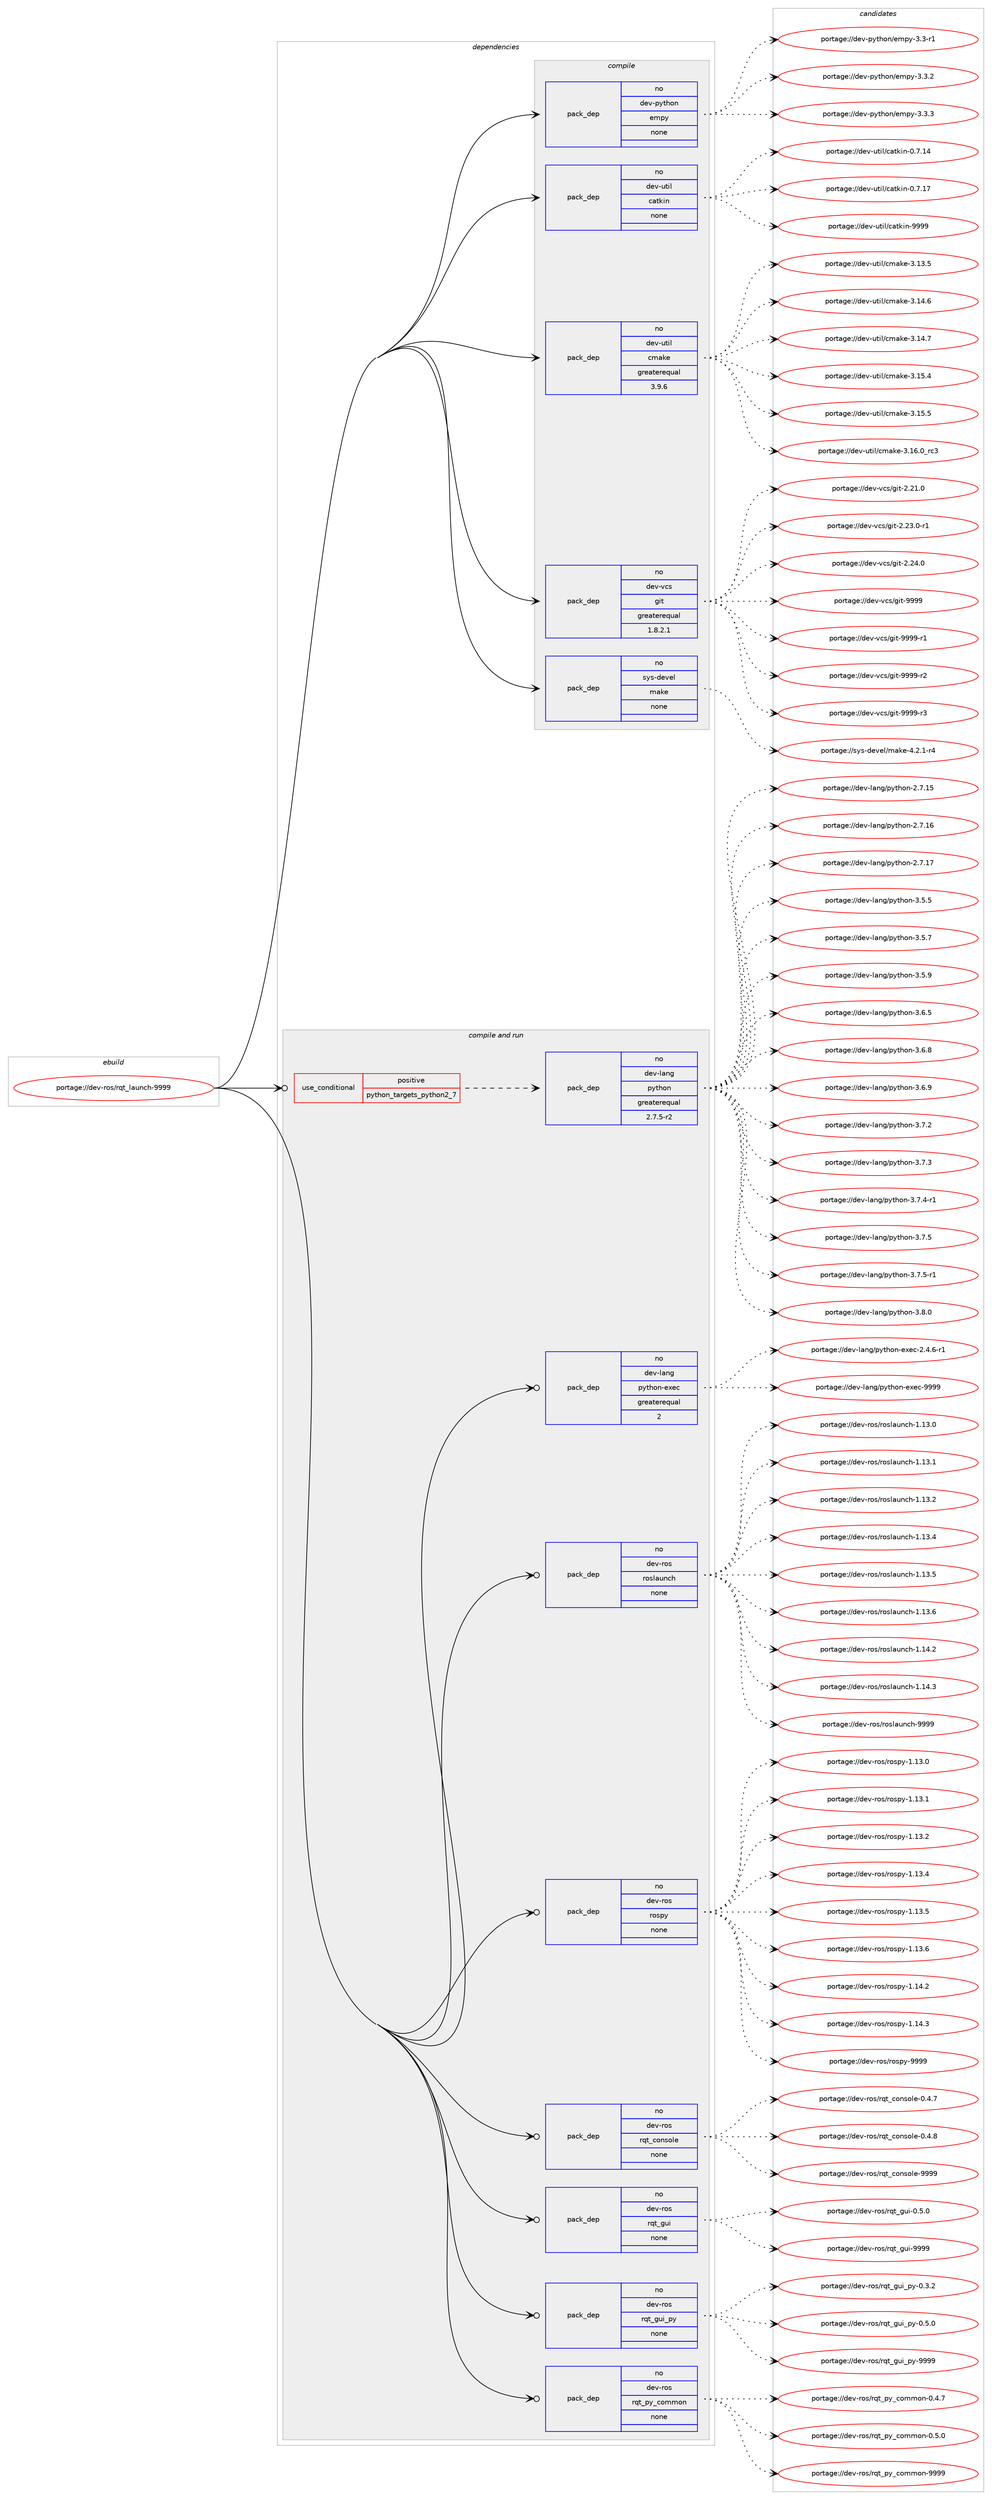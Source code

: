 digraph prolog {

# *************
# Graph options
# *************

newrank=true;
concentrate=true;
compound=true;
graph [rankdir=LR,fontname=Helvetica,fontsize=10,ranksep=1.5];#, ranksep=2.5, nodesep=0.2];
edge  [arrowhead=vee];
node  [fontname=Helvetica,fontsize=10];

# **********
# The ebuild
# **********

subgraph cluster_leftcol {
color=gray;
rank=same;
label=<<i>ebuild</i>>;
id [label="portage://dev-ros/rqt_launch-9999", color=red, width=4, href="../dev-ros/rqt_launch-9999.svg"];
}

# ****************
# The dependencies
# ****************

subgraph cluster_midcol {
color=gray;
label=<<i>dependencies</i>>;
subgraph cluster_compile {
fillcolor="#eeeeee";
style=filled;
label=<<i>compile</i>>;
subgraph pack152588 {
dependency200603 [label=<<TABLE BORDER="0" CELLBORDER="1" CELLSPACING="0" CELLPADDING="4" WIDTH="220"><TR><TD ROWSPAN="6" CELLPADDING="30">pack_dep</TD></TR><TR><TD WIDTH="110">no</TD></TR><TR><TD>dev-python</TD></TR><TR><TD>empy</TD></TR><TR><TD>none</TD></TR><TR><TD></TD></TR></TABLE>>, shape=none, color=blue];
}
id:e -> dependency200603:w [weight=20,style="solid",arrowhead="vee"];
subgraph pack152589 {
dependency200604 [label=<<TABLE BORDER="0" CELLBORDER="1" CELLSPACING="0" CELLPADDING="4" WIDTH="220"><TR><TD ROWSPAN="6" CELLPADDING="30">pack_dep</TD></TR><TR><TD WIDTH="110">no</TD></TR><TR><TD>dev-util</TD></TR><TR><TD>catkin</TD></TR><TR><TD>none</TD></TR><TR><TD></TD></TR></TABLE>>, shape=none, color=blue];
}
id:e -> dependency200604:w [weight=20,style="solid",arrowhead="vee"];
subgraph pack152590 {
dependency200605 [label=<<TABLE BORDER="0" CELLBORDER="1" CELLSPACING="0" CELLPADDING="4" WIDTH="220"><TR><TD ROWSPAN="6" CELLPADDING="30">pack_dep</TD></TR><TR><TD WIDTH="110">no</TD></TR><TR><TD>dev-util</TD></TR><TR><TD>cmake</TD></TR><TR><TD>greaterequal</TD></TR><TR><TD>3.9.6</TD></TR></TABLE>>, shape=none, color=blue];
}
id:e -> dependency200605:w [weight=20,style="solid",arrowhead="vee"];
subgraph pack152591 {
dependency200606 [label=<<TABLE BORDER="0" CELLBORDER="1" CELLSPACING="0" CELLPADDING="4" WIDTH="220"><TR><TD ROWSPAN="6" CELLPADDING="30">pack_dep</TD></TR><TR><TD WIDTH="110">no</TD></TR><TR><TD>dev-vcs</TD></TR><TR><TD>git</TD></TR><TR><TD>greaterequal</TD></TR><TR><TD>1.8.2.1</TD></TR></TABLE>>, shape=none, color=blue];
}
id:e -> dependency200606:w [weight=20,style="solid",arrowhead="vee"];
subgraph pack152592 {
dependency200607 [label=<<TABLE BORDER="0" CELLBORDER="1" CELLSPACING="0" CELLPADDING="4" WIDTH="220"><TR><TD ROWSPAN="6" CELLPADDING="30">pack_dep</TD></TR><TR><TD WIDTH="110">no</TD></TR><TR><TD>sys-devel</TD></TR><TR><TD>make</TD></TR><TR><TD>none</TD></TR><TR><TD></TD></TR></TABLE>>, shape=none, color=blue];
}
id:e -> dependency200607:w [weight=20,style="solid",arrowhead="vee"];
}
subgraph cluster_compileandrun {
fillcolor="#eeeeee";
style=filled;
label=<<i>compile and run</i>>;
subgraph cond44587 {
dependency200608 [label=<<TABLE BORDER="0" CELLBORDER="1" CELLSPACING="0" CELLPADDING="4"><TR><TD ROWSPAN="3" CELLPADDING="10">use_conditional</TD></TR><TR><TD>positive</TD></TR><TR><TD>python_targets_python2_7</TD></TR></TABLE>>, shape=none, color=red];
subgraph pack152593 {
dependency200609 [label=<<TABLE BORDER="0" CELLBORDER="1" CELLSPACING="0" CELLPADDING="4" WIDTH="220"><TR><TD ROWSPAN="6" CELLPADDING="30">pack_dep</TD></TR><TR><TD WIDTH="110">no</TD></TR><TR><TD>dev-lang</TD></TR><TR><TD>python</TD></TR><TR><TD>greaterequal</TD></TR><TR><TD>2.7.5-r2</TD></TR></TABLE>>, shape=none, color=blue];
}
dependency200608:e -> dependency200609:w [weight=20,style="dashed",arrowhead="vee"];
}
id:e -> dependency200608:w [weight=20,style="solid",arrowhead="odotvee"];
subgraph pack152594 {
dependency200610 [label=<<TABLE BORDER="0" CELLBORDER="1" CELLSPACING="0" CELLPADDING="4" WIDTH="220"><TR><TD ROWSPAN="6" CELLPADDING="30">pack_dep</TD></TR><TR><TD WIDTH="110">no</TD></TR><TR><TD>dev-lang</TD></TR><TR><TD>python-exec</TD></TR><TR><TD>greaterequal</TD></TR><TR><TD>2</TD></TR></TABLE>>, shape=none, color=blue];
}
id:e -> dependency200610:w [weight=20,style="solid",arrowhead="odotvee"];
subgraph pack152595 {
dependency200611 [label=<<TABLE BORDER="0" CELLBORDER="1" CELLSPACING="0" CELLPADDING="4" WIDTH="220"><TR><TD ROWSPAN="6" CELLPADDING="30">pack_dep</TD></TR><TR><TD WIDTH="110">no</TD></TR><TR><TD>dev-ros</TD></TR><TR><TD>roslaunch</TD></TR><TR><TD>none</TD></TR><TR><TD></TD></TR></TABLE>>, shape=none, color=blue];
}
id:e -> dependency200611:w [weight=20,style="solid",arrowhead="odotvee"];
subgraph pack152596 {
dependency200612 [label=<<TABLE BORDER="0" CELLBORDER="1" CELLSPACING="0" CELLPADDING="4" WIDTH="220"><TR><TD ROWSPAN="6" CELLPADDING="30">pack_dep</TD></TR><TR><TD WIDTH="110">no</TD></TR><TR><TD>dev-ros</TD></TR><TR><TD>rospy</TD></TR><TR><TD>none</TD></TR><TR><TD></TD></TR></TABLE>>, shape=none, color=blue];
}
id:e -> dependency200612:w [weight=20,style="solid",arrowhead="odotvee"];
subgraph pack152597 {
dependency200613 [label=<<TABLE BORDER="0" CELLBORDER="1" CELLSPACING="0" CELLPADDING="4" WIDTH="220"><TR><TD ROWSPAN="6" CELLPADDING="30">pack_dep</TD></TR><TR><TD WIDTH="110">no</TD></TR><TR><TD>dev-ros</TD></TR><TR><TD>rqt_console</TD></TR><TR><TD>none</TD></TR><TR><TD></TD></TR></TABLE>>, shape=none, color=blue];
}
id:e -> dependency200613:w [weight=20,style="solid",arrowhead="odotvee"];
subgraph pack152598 {
dependency200614 [label=<<TABLE BORDER="0" CELLBORDER="1" CELLSPACING="0" CELLPADDING="4" WIDTH="220"><TR><TD ROWSPAN="6" CELLPADDING="30">pack_dep</TD></TR><TR><TD WIDTH="110">no</TD></TR><TR><TD>dev-ros</TD></TR><TR><TD>rqt_gui</TD></TR><TR><TD>none</TD></TR><TR><TD></TD></TR></TABLE>>, shape=none, color=blue];
}
id:e -> dependency200614:w [weight=20,style="solid",arrowhead="odotvee"];
subgraph pack152599 {
dependency200615 [label=<<TABLE BORDER="0" CELLBORDER="1" CELLSPACING="0" CELLPADDING="4" WIDTH="220"><TR><TD ROWSPAN="6" CELLPADDING="30">pack_dep</TD></TR><TR><TD WIDTH="110">no</TD></TR><TR><TD>dev-ros</TD></TR><TR><TD>rqt_gui_py</TD></TR><TR><TD>none</TD></TR><TR><TD></TD></TR></TABLE>>, shape=none, color=blue];
}
id:e -> dependency200615:w [weight=20,style="solid",arrowhead="odotvee"];
subgraph pack152600 {
dependency200616 [label=<<TABLE BORDER="0" CELLBORDER="1" CELLSPACING="0" CELLPADDING="4" WIDTH="220"><TR><TD ROWSPAN="6" CELLPADDING="30">pack_dep</TD></TR><TR><TD WIDTH="110">no</TD></TR><TR><TD>dev-ros</TD></TR><TR><TD>rqt_py_common</TD></TR><TR><TD>none</TD></TR><TR><TD></TD></TR></TABLE>>, shape=none, color=blue];
}
id:e -> dependency200616:w [weight=20,style="solid",arrowhead="odotvee"];
}
subgraph cluster_run {
fillcolor="#eeeeee";
style=filled;
label=<<i>run</i>>;
}
}

# **************
# The candidates
# **************

subgraph cluster_choices {
rank=same;
color=gray;
label=<<i>candidates</i>>;

subgraph choice152588 {
color=black;
nodesep=1;
choiceportage1001011184511212111610411111047101109112121455146514511449 [label="portage://dev-python/empy-3.3-r1", color=red, width=4,href="../dev-python/empy-3.3-r1.svg"];
choiceportage1001011184511212111610411111047101109112121455146514650 [label="portage://dev-python/empy-3.3.2", color=red, width=4,href="../dev-python/empy-3.3.2.svg"];
choiceportage1001011184511212111610411111047101109112121455146514651 [label="portage://dev-python/empy-3.3.3", color=red, width=4,href="../dev-python/empy-3.3.3.svg"];
dependency200603:e -> choiceportage1001011184511212111610411111047101109112121455146514511449:w [style=dotted,weight="100"];
dependency200603:e -> choiceportage1001011184511212111610411111047101109112121455146514650:w [style=dotted,weight="100"];
dependency200603:e -> choiceportage1001011184511212111610411111047101109112121455146514651:w [style=dotted,weight="100"];
}
subgraph choice152589 {
color=black;
nodesep=1;
choiceportage1001011184511711610510847999711610710511045484655464952 [label="portage://dev-util/catkin-0.7.14", color=red, width=4,href="../dev-util/catkin-0.7.14.svg"];
choiceportage1001011184511711610510847999711610710511045484655464955 [label="portage://dev-util/catkin-0.7.17", color=red, width=4,href="../dev-util/catkin-0.7.17.svg"];
choiceportage100101118451171161051084799971161071051104557575757 [label="portage://dev-util/catkin-9999", color=red, width=4,href="../dev-util/catkin-9999.svg"];
dependency200604:e -> choiceportage1001011184511711610510847999711610710511045484655464952:w [style=dotted,weight="100"];
dependency200604:e -> choiceportage1001011184511711610510847999711610710511045484655464955:w [style=dotted,weight="100"];
dependency200604:e -> choiceportage100101118451171161051084799971161071051104557575757:w [style=dotted,weight="100"];
}
subgraph choice152590 {
color=black;
nodesep=1;
choiceportage1001011184511711610510847991099710710145514649514653 [label="portage://dev-util/cmake-3.13.5", color=red, width=4,href="../dev-util/cmake-3.13.5.svg"];
choiceportage1001011184511711610510847991099710710145514649524654 [label="portage://dev-util/cmake-3.14.6", color=red, width=4,href="../dev-util/cmake-3.14.6.svg"];
choiceportage1001011184511711610510847991099710710145514649524655 [label="portage://dev-util/cmake-3.14.7", color=red, width=4,href="../dev-util/cmake-3.14.7.svg"];
choiceportage1001011184511711610510847991099710710145514649534652 [label="portage://dev-util/cmake-3.15.4", color=red, width=4,href="../dev-util/cmake-3.15.4.svg"];
choiceportage1001011184511711610510847991099710710145514649534653 [label="portage://dev-util/cmake-3.15.5", color=red, width=4,href="../dev-util/cmake-3.15.5.svg"];
choiceportage1001011184511711610510847991099710710145514649544648951149951 [label="portage://dev-util/cmake-3.16.0_rc3", color=red, width=4,href="../dev-util/cmake-3.16.0_rc3.svg"];
dependency200605:e -> choiceportage1001011184511711610510847991099710710145514649514653:w [style=dotted,weight="100"];
dependency200605:e -> choiceportage1001011184511711610510847991099710710145514649524654:w [style=dotted,weight="100"];
dependency200605:e -> choiceportage1001011184511711610510847991099710710145514649524655:w [style=dotted,weight="100"];
dependency200605:e -> choiceportage1001011184511711610510847991099710710145514649534652:w [style=dotted,weight="100"];
dependency200605:e -> choiceportage1001011184511711610510847991099710710145514649534653:w [style=dotted,weight="100"];
dependency200605:e -> choiceportage1001011184511711610510847991099710710145514649544648951149951:w [style=dotted,weight="100"];
}
subgraph choice152591 {
color=black;
nodesep=1;
choiceportage10010111845118991154710310511645504650494648 [label="portage://dev-vcs/git-2.21.0", color=red, width=4,href="../dev-vcs/git-2.21.0.svg"];
choiceportage100101118451189911547103105116455046505146484511449 [label="portage://dev-vcs/git-2.23.0-r1", color=red, width=4,href="../dev-vcs/git-2.23.0-r1.svg"];
choiceportage10010111845118991154710310511645504650524648 [label="portage://dev-vcs/git-2.24.0", color=red, width=4,href="../dev-vcs/git-2.24.0.svg"];
choiceportage1001011184511899115471031051164557575757 [label="portage://dev-vcs/git-9999", color=red, width=4,href="../dev-vcs/git-9999.svg"];
choiceportage10010111845118991154710310511645575757574511449 [label="portage://dev-vcs/git-9999-r1", color=red, width=4,href="../dev-vcs/git-9999-r1.svg"];
choiceportage10010111845118991154710310511645575757574511450 [label="portage://dev-vcs/git-9999-r2", color=red, width=4,href="../dev-vcs/git-9999-r2.svg"];
choiceportage10010111845118991154710310511645575757574511451 [label="portage://dev-vcs/git-9999-r3", color=red, width=4,href="../dev-vcs/git-9999-r3.svg"];
dependency200606:e -> choiceportage10010111845118991154710310511645504650494648:w [style=dotted,weight="100"];
dependency200606:e -> choiceportage100101118451189911547103105116455046505146484511449:w [style=dotted,weight="100"];
dependency200606:e -> choiceportage10010111845118991154710310511645504650524648:w [style=dotted,weight="100"];
dependency200606:e -> choiceportage1001011184511899115471031051164557575757:w [style=dotted,weight="100"];
dependency200606:e -> choiceportage10010111845118991154710310511645575757574511449:w [style=dotted,weight="100"];
dependency200606:e -> choiceportage10010111845118991154710310511645575757574511450:w [style=dotted,weight="100"];
dependency200606:e -> choiceportage10010111845118991154710310511645575757574511451:w [style=dotted,weight="100"];
}
subgraph choice152592 {
color=black;
nodesep=1;
choiceportage1151211154510010111810110847109971071014552465046494511452 [label="portage://sys-devel/make-4.2.1-r4", color=red, width=4,href="../sys-devel/make-4.2.1-r4.svg"];
dependency200607:e -> choiceportage1151211154510010111810110847109971071014552465046494511452:w [style=dotted,weight="100"];
}
subgraph choice152593 {
color=black;
nodesep=1;
choiceportage10010111845108971101034711212111610411111045504655464953 [label="portage://dev-lang/python-2.7.15", color=red, width=4,href="../dev-lang/python-2.7.15.svg"];
choiceportage10010111845108971101034711212111610411111045504655464954 [label="portage://dev-lang/python-2.7.16", color=red, width=4,href="../dev-lang/python-2.7.16.svg"];
choiceportage10010111845108971101034711212111610411111045504655464955 [label="portage://dev-lang/python-2.7.17", color=red, width=4,href="../dev-lang/python-2.7.17.svg"];
choiceportage100101118451089711010347112121116104111110455146534653 [label="portage://dev-lang/python-3.5.5", color=red, width=4,href="../dev-lang/python-3.5.5.svg"];
choiceportage100101118451089711010347112121116104111110455146534655 [label="portage://dev-lang/python-3.5.7", color=red, width=4,href="../dev-lang/python-3.5.7.svg"];
choiceportage100101118451089711010347112121116104111110455146534657 [label="portage://dev-lang/python-3.5.9", color=red, width=4,href="../dev-lang/python-3.5.9.svg"];
choiceportage100101118451089711010347112121116104111110455146544653 [label="portage://dev-lang/python-3.6.5", color=red, width=4,href="../dev-lang/python-3.6.5.svg"];
choiceportage100101118451089711010347112121116104111110455146544656 [label="portage://dev-lang/python-3.6.8", color=red, width=4,href="../dev-lang/python-3.6.8.svg"];
choiceportage100101118451089711010347112121116104111110455146544657 [label="portage://dev-lang/python-3.6.9", color=red, width=4,href="../dev-lang/python-3.6.9.svg"];
choiceportage100101118451089711010347112121116104111110455146554650 [label="portage://dev-lang/python-3.7.2", color=red, width=4,href="../dev-lang/python-3.7.2.svg"];
choiceportage100101118451089711010347112121116104111110455146554651 [label="portage://dev-lang/python-3.7.3", color=red, width=4,href="../dev-lang/python-3.7.3.svg"];
choiceportage1001011184510897110103471121211161041111104551465546524511449 [label="portage://dev-lang/python-3.7.4-r1", color=red, width=4,href="../dev-lang/python-3.7.4-r1.svg"];
choiceportage100101118451089711010347112121116104111110455146554653 [label="portage://dev-lang/python-3.7.5", color=red, width=4,href="../dev-lang/python-3.7.5.svg"];
choiceportage1001011184510897110103471121211161041111104551465546534511449 [label="portage://dev-lang/python-3.7.5-r1", color=red, width=4,href="../dev-lang/python-3.7.5-r1.svg"];
choiceportage100101118451089711010347112121116104111110455146564648 [label="portage://dev-lang/python-3.8.0", color=red, width=4,href="../dev-lang/python-3.8.0.svg"];
dependency200609:e -> choiceportage10010111845108971101034711212111610411111045504655464953:w [style=dotted,weight="100"];
dependency200609:e -> choiceportage10010111845108971101034711212111610411111045504655464954:w [style=dotted,weight="100"];
dependency200609:e -> choiceportage10010111845108971101034711212111610411111045504655464955:w [style=dotted,weight="100"];
dependency200609:e -> choiceportage100101118451089711010347112121116104111110455146534653:w [style=dotted,weight="100"];
dependency200609:e -> choiceportage100101118451089711010347112121116104111110455146534655:w [style=dotted,weight="100"];
dependency200609:e -> choiceportage100101118451089711010347112121116104111110455146534657:w [style=dotted,weight="100"];
dependency200609:e -> choiceportage100101118451089711010347112121116104111110455146544653:w [style=dotted,weight="100"];
dependency200609:e -> choiceportage100101118451089711010347112121116104111110455146544656:w [style=dotted,weight="100"];
dependency200609:e -> choiceportage100101118451089711010347112121116104111110455146544657:w [style=dotted,weight="100"];
dependency200609:e -> choiceportage100101118451089711010347112121116104111110455146554650:w [style=dotted,weight="100"];
dependency200609:e -> choiceportage100101118451089711010347112121116104111110455146554651:w [style=dotted,weight="100"];
dependency200609:e -> choiceportage1001011184510897110103471121211161041111104551465546524511449:w [style=dotted,weight="100"];
dependency200609:e -> choiceportage100101118451089711010347112121116104111110455146554653:w [style=dotted,weight="100"];
dependency200609:e -> choiceportage1001011184510897110103471121211161041111104551465546534511449:w [style=dotted,weight="100"];
dependency200609:e -> choiceportage100101118451089711010347112121116104111110455146564648:w [style=dotted,weight="100"];
}
subgraph choice152594 {
color=black;
nodesep=1;
choiceportage10010111845108971101034711212111610411111045101120101994550465246544511449 [label="portage://dev-lang/python-exec-2.4.6-r1", color=red, width=4,href="../dev-lang/python-exec-2.4.6-r1.svg"];
choiceportage10010111845108971101034711212111610411111045101120101994557575757 [label="portage://dev-lang/python-exec-9999", color=red, width=4,href="../dev-lang/python-exec-9999.svg"];
dependency200610:e -> choiceportage10010111845108971101034711212111610411111045101120101994550465246544511449:w [style=dotted,weight="100"];
dependency200610:e -> choiceportage10010111845108971101034711212111610411111045101120101994557575757:w [style=dotted,weight="100"];
}
subgraph choice152595 {
color=black;
nodesep=1;
choiceportage1001011184511411111547114111115108971171109910445494649514648 [label="portage://dev-ros/roslaunch-1.13.0", color=red, width=4,href="../dev-ros/roslaunch-1.13.0.svg"];
choiceportage1001011184511411111547114111115108971171109910445494649514649 [label="portage://dev-ros/roslaunch-1.13.1", color=red, width=4,href="../dev-ros/roslaunch-1.13.1.svg"];
choiceportage1001011184511411111547114111115108971171109910445494649514650 [label="portage://dev-ros/roslaunch-1.13.2", color=red, width=4,href="../dev-ros/roslaunch-1.13.2.svg"];
choiceportage1001011184511411111547114111115108971171109910445494649514652 [label="portage://dev-ros/roslaunch-1.13.4", color=red, width=4,href="../dev-ros/roslaunch-1.13.4.svg"];
choiceportage1001011184511411111547114111115108971171109910445494649514653 [label="portage://dev-ros/roslaunch-1.13.5", color=red, width=4,href="../dev-ros/roslaunch-1.13.5.svg"];
choiceportage1001011184511411111547114111115108971171109910445494649514654 [label="portage://dev-ros/roslaunch-1.13.6", color=red, width=4,href="../dev-ros/roslaunch-1.13.6.svg"];
choiceportage1001011184511411111547114111115108971171109910445494649524650 [label="portage://dev-ros/roslaunch-1.14.2", color=red, width=4,href="../dev-ros/roslaunch-1.14.2.svg"];
choiceportage1001011184511411111547114111115108971171109910445494649524651 [label="portage://dev-ros/roslaunch-1.14.3", color=red, width=4,href="../dev-ros/roslaunch-1.14.3.svg"];
choiceportage100101118451141111154711411111510897117110991044557575757 [label="portage://dev-ros/roslaunch-9999", color=red, width=4,href="../dev-ros/roslaunch-9999.svg"];
dependency200611:e -> choiceportage1001011184511411111547114111115108971171109910445494649514648:w [style=dotted,weight="100"];
dependency200611:e -> choiceportage1001011184511411111547114111115108971171109910445494649514649:w [style=dotted,weight="100"];
dependency200611:e -> choiceportage1001011184511411111547114111115108971171109910445494649514650:w [style=dotted,weight="100"];
dependency200611:e -> choiceportage1001011184511411111547114111115108971171109910445494649514652:w [style=dotted,weight="100"];
dependency200611:e -> choiceportage1001011184511411111547114111115108971171109910445494649514653:w [style=dotted,weight="100"];
dependency200611:e -> choiceportage1001011184511411111547114111115108971171109910445494649514654:w [style=dotted,weight="100"];
dependency200611:e -> choiceportage1001011184511411111547114111115108971171109910445494649524650:w [style=dotted,weight="100"];
dependency200611:e -> choiceportage1001011184511411111547114111115108971171109910445494649524651:w [style=dotted,weight="100"];
dependency200611:e -> choiceportage100101118451141111154711411111510897117110991044557575757:w [style=dotted,weight="100"];
}
subgraph choice152596 {
color=black;
nodesep=1;
choiceportage100101118451141111154711411111511212145494649514648 [label="portage://dev-ros/rospy-1.13.0", color=red, width=4,href="../dev-ros/rospy-1.13.0.svg"];
choiceportage100101118451141111154711411111511212145494649514649 [label="portage://dev-ros/rospy-1.13.1", color=red, width=4,href="../dev-ros/rospy-1.13.1.svg"];
choiceportage100101118451141111154711411111511212145494649514650 [label="portage://dev-ros/rospy-1.13.2", color=red, width=4,href="../dev-ros/rospy-1.13.2.svg"];
choiceportage100101118451141111154711411111511212145494649514652 [label="portage://dev-ros/rospy-1.13.4", color=red, width=4,href="../dev-ros/rospy-1.13.4.svg"];
choiceportage100101118451141111154711411111511212145494649514653 [label="portage://dev-ros/rospy-1.13.5", color=red, width=4,href="../dev-ros/rospy-1.13.5.svg"];
choiceportage100101118451141111154711411111511212145494649514654 [label="portage://dev-ros/rospy-1.13.6", color=red, width=4,href="../dev-ros/rospy-1.13.6.svg"];
choiceportage100101118451141111154711411111511212145494649524650 [label="portage://dev-ros/rospy-1.14.2", color=red, width=4,href="../dev-ros/rospy-1.14.2.svg"];
choiceportage100101118451141111154711411111511212145494649524651 [label="portage://dev-ros/rospy-1.14.3", color=red, width=4,href="../dev-ros/rospy-1.14.3.svg"];
choiceportage10010111845114111115471141111151121214557575757 [label="portage://dev-ros/rospy-9999", color=red, width=4,href="../dev-ros/rospy-9999.svg"];
dependency200612:e -> choiceportage100101118451141111154711411111511212145494649514648:w [style=dotted,weight="100"];
dependency200612:e -> choiceportage100101118451141111154711411111511212145494649514649:w [style=dotted,weight="100"];
dependency200612:e -> choiceportage100101118451141111154711411111511212145494649514650:w [style=dotted,weight="100"];
dependency200612:e -> choiceportage100101118451141111154711411111511212145494649514652:w [style=dotted,weight="100"];
dependency200612:e -> choiceportage100101118451141111154711411111511212145494649514653:w [style=dotted,weight="100"];
dependency200612:e -> choiceportage100101118451141111154711411111511212145494649514654:w [style=dotted,weight="100"];
dependency200612:e -> choiceportage100101118451141111154711411111511212145494649524650:w [style=dotted,weight="100"];
dependency200612:e -> choiceportage100101118451141111154711411111511212145494649524651:w [style=dotted,weight="100"];
dependency200612:e -> choiceportage10010111845114111115471141111151121214557575757:w [style=dotted,weight="100"];
}
subgraph choice152597 {
color=black;
nodesep=1;
choiceportage10010111845114111115471141131169599111110115111108101454846524655 [label="portage://dev-ros/rqt_console-0.4.7", color=red, width=4,href="../dev-ros/rqt_console-0.4.7.svg"];
choiceportage10010111845114111115471141131169599111110115111108101454846524656 [label="portage://dev-ros/rqt_console-0.4.8", color=red, width=4,href="../dev-ros/rqt_console-0.4.8.svg"];
choiceportage100101118451141111154711411311695991111101151111081014557575757 [label="portage://dev-ros/rqt_console-9999", color=red, width=4,href="../dev-ros/rqt_console-9999.svg"];
dependency200613:e -> choiceportage10010111845114111115471141131169599111110115111108101454846524655:w [style=dotted,weight="100"];
dependency200613:e -> choiceportage10010111845114111115471141131169599111110115111108101454846524656:w [style=dotted,weight="100"];
dependency200613:e -> choiceportage100101118451141111154711411311695991111101151111081014557575757:w [style=dotted,weight="100"];
}
subgraph choice152598 {
color=black;
nodesep=1;
choiceportage100101118451141111154711411311695103117105454846534648 [label="portage://dev-ros/rqt_gui-0.5.0", color=red, width=4,href="../dev-ros/rqt_gui-0.5.0.svg"];
choiceportage1001011184511411111547114113116951031171054557575757 [label="portage://dev-ros/rqt_gui-9999", color=red, width=4,href="../dev-ros/rqt_gui-9999.svg"];
dependency200614:e -> choiceportage100101118451141111154711411311695103117105454846534648:w [style=dotted,weight="100"];
dependency200614:e -> choiceportage1001011184511411111547114113116951031171054557575757:w [style=dotted,weight="100"];
}
subgraph choice152599 {
color=black;
nodesep=1;
choiceportage10010111845114111115471141131169510311710595112121454846514650 [label="portage://dev-ros/rqt_gui_py-0.3.2", color=red, width=4,href="../dev-ros/rqt_gui_py-0.3.2.svg"];
choiceportage10010111845114111115471141131169510311710595112121454846534648 [label="portage://dev-ros/rqt_gui_py-0.5.0", color=red, width=4,href="../dev-ros/rqt_gui_py-0.5.0.svg"];
choiceportage100101118451141111154711411311695103117105951121214557575757 [label="portage://dev-ros/rqt_gui_py-9999", color=red, width=4,href="../dev-ros/rqt_gui_py-9999.svg"];
dependency200615:e -> choiceportage10010111845114111115471141131169510311710595112121454846514650:w [style=dotted,weight="100"];
dependency200615:e -> choiceportage10010111845114111115471141131169510311710595112121454846534648:w [style=dotted,weight="100"];
dependency200615:e -> choiceportage100101118451141111154711411311695103117105951121214557575757:w [style=dotted,weight="100"];
}
subgraph choice152600 {
color=black;
nodesep=1;
choiceportage1001011184511411111547114113116951121219599111109109111110454846524655 [label="portage://dev-ros/rqt_py_common-0.4.7", color=red, width=4,href="../dev-ros/rqt_py_common-0.4.7.svg"];
choiceportage1001011184511411111547114113116951121219599111109109111110454846534648 [label="portage://dev-ros/rqt_py_common-0.5.0", color=red, width=4,href="../dev-ros/rqt_py_common-0.5.0.svg"];
choiceportage10010111845114111115471141131169511212195991111091091111104557575757 [label="portage://dev-ros/rqt_py_common-9999", color=red, width=4,href="../dev-ros/rqt_py_common-9999.svg"];
dependency200616:e -> choiceportage1001011184511411111547114113116951121219599111109109111110454846524655:w [style=dotted,weight="100"];
dependency200616:e -> choiceportage1001011184511411111547114113116951121219599111109109111110454846534648:w [style=dotted,weight="100"];
dependency200616:e -> choiceportage10010111845114111115471141131169511212195991111091091111104557575757:w [style=dotted,weight="100"];
}
}

}
